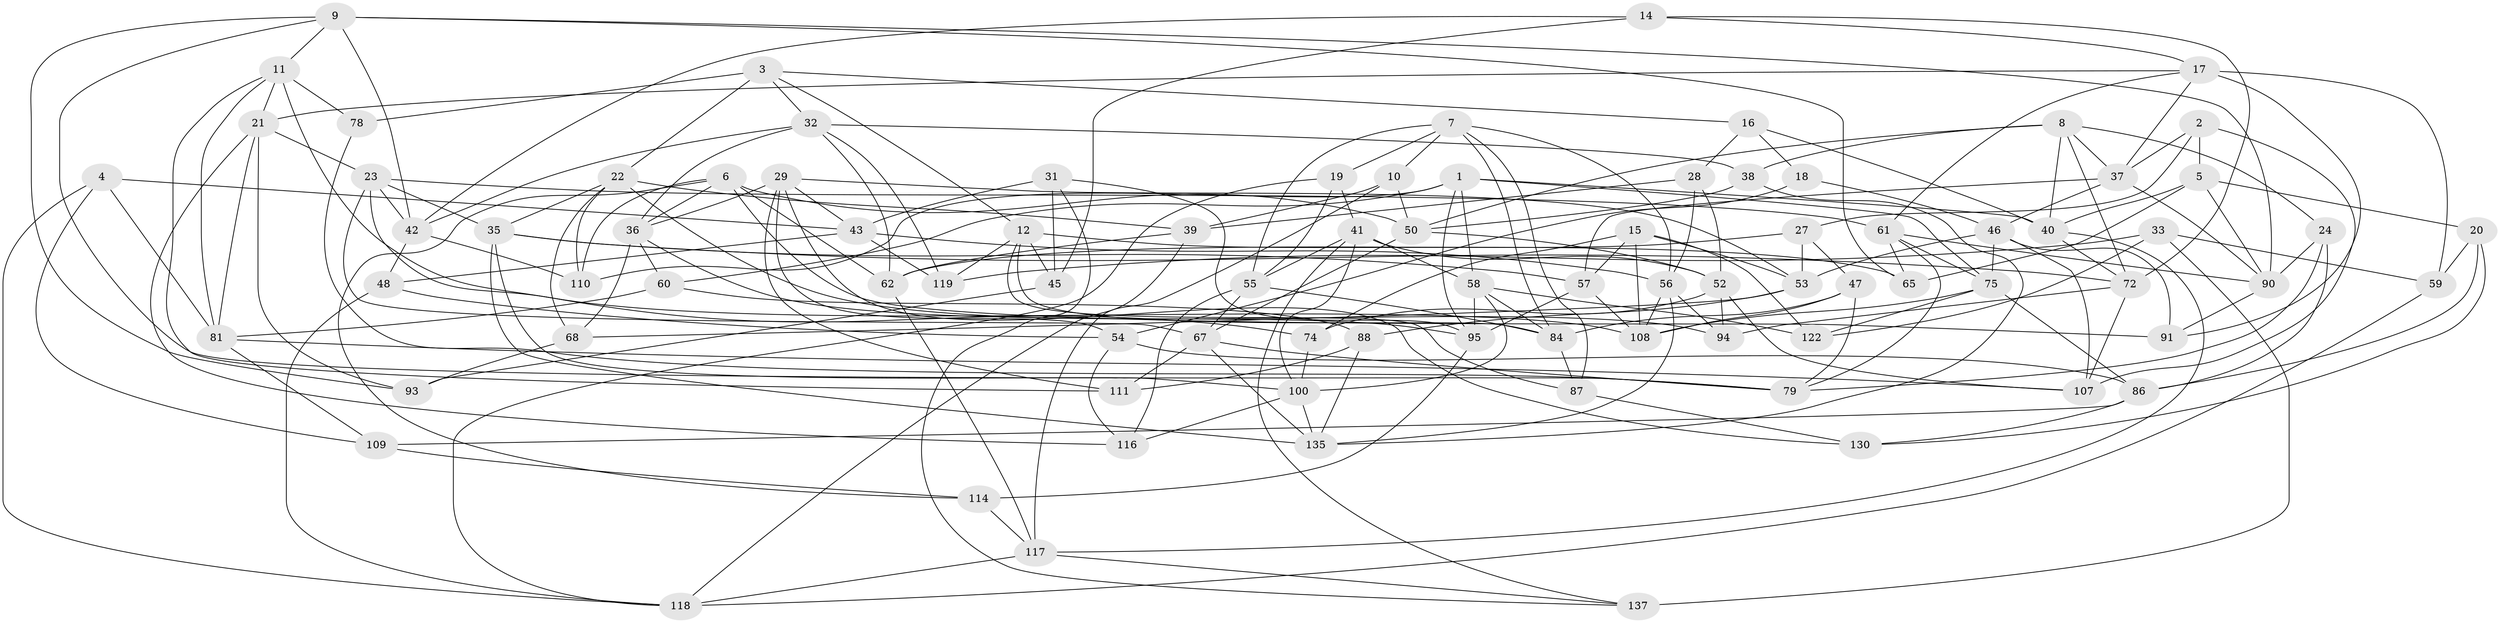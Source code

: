 // original degree distribution, {4: 1.0}
// Generated by graph-tools (version 1.1) at 2025/11/02/27/25 16:11:46]
// undirected, 87 vertices, 219 edges
graph export_dot {
graph [start="1"]
  node [color=gray90,style=filled];
  1 [super="+125"];
  2 [super="+70"];
  3 [super="+69"];
  4;
  5 [super="+25"];
  6 [super="+13"];
  7 [super="+138"];
  8 [super="+73"];
  9 [super="+121"];
  10;
  11 [super="+115"];
  12 [super="+83"];
  14;
  15 [super="+49"];
  16;
  17 [super="+76"];
  18;
  19;
  20;
  21 [super="+30"];
  22 [super="+26"];
  23 [super="+34"];
  24;
  27;
  28;
  29 [super="+51"];
  31;
  32 [super="+103"];
  33;
  35 [super="+127"];
  36 [super="+71"];
  37 [super="+63"];
  38;
  39 [super="+106"];
  40 [super="+120"];
  41 [super="+85"];
  42 [super="+44"];
  43 [super="+129"];
  45;
  46 [super="+77"];
  47;
  48;
  50 [super="+131"];
  52 [super="+105"];
  53 [super="+92"];
  54 [super="+82"];
  55 [super="+66"];
  56 [super="+126"];
  57 [super="+64"];
  58 [super="+113"];
  59;
  60;
  61 [super="+96"];
  62 [super="+80"];
  65;
  67 [super="+112"];
  68;
  72 [super="+97"];
  74;
  75 [super="+123"];
  78;
  79 [super="+101"];
  81 [super="+102"];
  84 [super="+89"];
  86 [super="+98"];
  87;
  88;
  90 [super="+99"];
  91;
  93;
  94;
  95 [super="+128"];
  100 [super="+104"];
  107 [super="+134"];
  108 [super="+124"];
  109;
  110;
  111;
  114;
  116;
  117 [super="+132"];
  118 [super="+133"];
  119;
  122;
  130;
  135 [super="+136"];
  137;
  1 -- 110;
  1 -- 75;
  1 -- 60;
  1 -- 95;
  1 -- 58;
  1 -- 40;
  2 -- 27;
  2 -- 37;
  2 -- 107 [weight=2];
  2 -- 5 [weight=2];
  3 -- 78 [weight=2];
  3 -- 22;
  3 -- 12;
  3 -- 16;
  3 -- 32;
  4 -- 109;
  4 -- 118;
  4 -- 43;
  4 -- 81;
  5 -- 20;
  5 -- 40;
  5 -- 65;
  5 -- 90;
  6 -- 110;
  6 -- 114;
  6 -- 50;
  6 -- 91;
  6 -- 36;
  6 -- 62;
  7 -- 10;
  7 -- 87;
  7 -- 84;
  7 -- 56;
  7 -- 19;
  7 -- 55;
  8 -- 38;
  8 -- 40;
  8 -- 37;
  8 -- 24;
  8 -- 50;
  8 -- 72;
  9 -- 65;
  9 -- 93;
  9 -- 42;
  9 -- 90;
  9 -- 11;
  9 -- 79;
  10 -- 39;
  10 -- 117;
  10 -- 50;
  11 -- 111;
  11 -- 78;
  11 -- 81;
  11 -- 108;
  11 -- 21;
  12 -- 84;
  12 -- 87;
  12 -- 65;
  12 -- 45;
  12 -- 119;
  14 -- 42;
  14 -- 17;
  14 -- 45;
  14 -- 72;
  15 -- 122;
  15 -- 57 [weight=2];
  15 -- 53;
  15 -- 74;
  15 -- 108;
  16 -- 40;
  16 -- 28;
  16 -- 18;
  17 -- 61;
  17 -- 21;
  17 -- 91;
  17 -- 59;
  17 -- 37;
  18 -- 46;
  18 -- 54 [weight=2];
  19 -- 55;
  19 -- 118;
  19 -- 41;
  20 -- 59;
  20 -- 130;
  20 -- 86;
  21 -- 116;
  21 -- 93;
  21 -- 23;
  21 -- 81;
  22 -- 110;
  22 -- 94;
  22 -- 68;
  22 -- 39;
  22 -- 35;
  23 -- 42;
  23 -- 74;
  23 -- 35;
  23 -- 61;
  23 -- 67;
  24 -- 86;
  24 -- 90;
  24 -- 79;
  27 -- 47;
  27 -- 53;
  27 -- 62;
  28 -- 39;
  28 -- 56;
  28 -- 52;
  29 -- 54;
  29 -- 43;
  29 -- 130;
  29 -- 111;
  29 -- 36;
  29 -- 53;
  31 -- 43;
  31 -- 137;
  31 -- 95;
  31 -- 45;
  32 -- 62;
  32 -- 119;
  32 -- 42;
  32 -- 36;
  32 -- 38;
  33 -- 59;
  33 -- 137;
  33 -- 119;
  33 -- 122;
  35 -- 100;
  35 -- 72;
  35 -- 135;
  35 -- 57;
  36 -- 60;
  36 -- 68;
  36 -- 95;
  37 -- 90;
  37 -- 46;
  37 -- 57;
  38 -- 50;
  38 -- 135;
  39 -- 62 [weight=2];
  39 -- 118;
  40 -- 72;
  40 -- 117;
  41 -- 137;
  41 -- 52;
  41 -- 55;
  41 -- 100;
  41 -- 58;
  42 -- 110;
  42 -- 48;
  43 -- 119;
  43 -- 48;
  43 -- 56;
  45 -- 93;
  46 -- 75;
  46 -- 53;
  46 -- 91;
  46 -- 107;
  47 -- 79;
  47 -- 84;
  47 -- 108;
  48 -- 118;
  48 -- 54;
  50 -- 67;
  50 -- 52;
  52 -- 74;
  52 -- 94;
  52 -- 107;
  53 -- 68;
  53 -- 88;
  54 -- 86;
  54 -- 116;
  55 -- 84;
  55 -- 67;
  55 -- 116;
  56 -- 108;
  56 -- 94;
  56 -- 135;
  57 -- 95;
  57 -- 108;
  58 -- 100;
  58 -- 122;
  58 -- 84;
  58 -- 95;
  59 -- 118;
  60 -- 88;
  60 -- 81;
  61 -- 65;
  61 -- 75;
  61 -- 90;
  61 -- 79;
  62 -- 117;
  67 -- 111;
  67 -- 135;
  67 -- 79;
  68 -- 93;
  72 -- 107;
  72 -- 94;
  74 -- 100;
  75 -- 122;
  75 -- 86;
  75 -- 108;
  78 -- 79;
  81 -- 109;
  81 -- 107;
  84 -- 87;
  86 -- 109;
  86 -- 130;
  87 -- 130;
  88 -- 111;
  88 -- 135;
  90 -- 91;
  95 -- 114;
  100 -- 135;
  100 -- 116;
  109 -- 114;
  114 -- 117;
  117 -- 137;
  117 -- 118;
}
